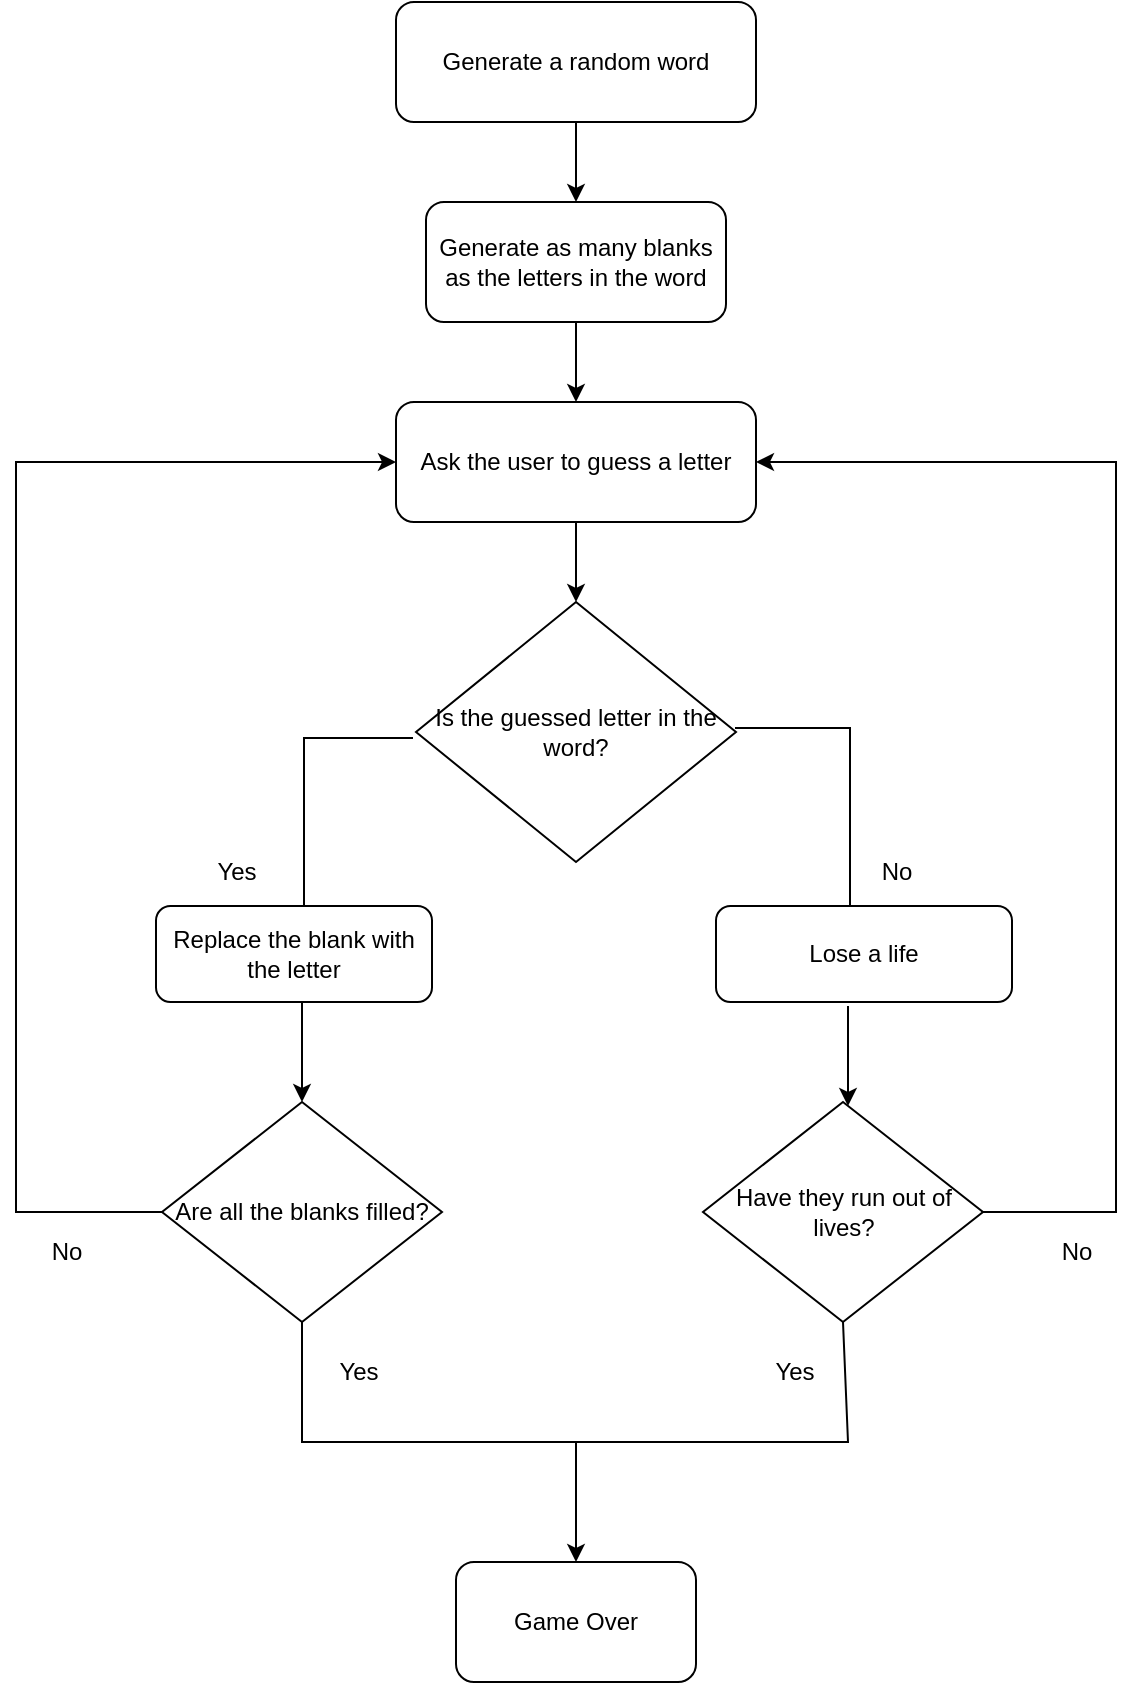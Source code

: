 <mxfile version="22.1.18" type="device">
  <diagram name="Page-1" id="bBGwkZQmWt4cSljStsyh">
    <mxGraphModel dx="863" dy="500" grid="1" gridSize="10" guides="1" tooltips="1" connect="1" arrows="1" fold="1" page="1" pageScale="1" pageWidth="850" pageHeight="1100" math="0" shadow="0">
      <root>
        <mxCell id="0" />
        <mxCell id="1" parent="0" />
        <mxCell id="EQvNfwffd4W0tMNZh4VS-3" style="edgeStyle=orthogonalEdgeStyle;rounded=0;orthogonalLoop=1;jettySize=auto;html=1;exitX=0.5;exitY=1;exitDx=0;exitDy=0;" parent="1" source="EQvNfwffd4W0tMNZh4VS-1" edge="1">
          <mxGeometry relative="1" as="geometry">
            <mxPoint x="400" y="130" as="targetPoint" />
          </mxGeometry>
        </mxCell>
        <mxCell id="EQvNfwffd4W0tMNZh4VS-1" value="Generate a random word" style="rounded=1;whiteSpace=wrap;html=1;" parent="1" vertex="1">
          <mxGeometry x="310" y="30" width="180" height="60" as="geometry" />
        </mxCell>
        <mxCell id="EQvNfwffd4W0tMNZh4VS-5" style="edgeStyle=orthogonalEdgeStyle;rounded=0;orthogonalLoop=1;jettySize=auto;html=1;exitX=0.5;exitY=1;exitDx=0;exitDy=0;" parent="1" source="EQvNfwffd4W0tMNZh4VS-4" edge="1">
          <mxGeometry relative="1" as="geometry">
            <mxPoint x="400" y="230" as="targetPoint" />
          </mxGeometry>
        </mxCell>
        <mxCell id="EQvNfwffd4W0tMNZh4VS-4" value="Generate as many blanks as the letters in the word" style="rounded=1;whiteSpace=wrap;html=1;" parent="1" vertex="1">
          <mxGeometry x="325" y="130" width="150" height="60" as="geometry" />
        </mxCell>
        <mxCell id="EQvNfwffd4W0tMNZh4VS-7" style="edgeStyle=orthogonalEdgeStyle;rounded=0;orthogonalLoop=1;jettySize=auto;html=1;exitX=0.5;exitY=1;exitDx=0;exitDy=0;" parent="1" source="EQvNfwffd4W0tMNZh4VS-6" edge="1">
          <mxGeometry relative="1" as="geometry">
            <mxPoint x="400" y="330" as="targetPoint" />
          </mxGeometry>
        </mxCell>
        <mxCell id="EQvNfwffd4W0tMNZh4VS-6" value="Ask the user to guess a letter" style="rounded=1;whiteSpace=wrap;html=1;" parent="1" vertex="1">
          <mxGeometry x="310" y="230" width="180" height="60" as="geometry" />
        </mxCell>
        <mxCell id="EQvNfwffd4W0tMNZh4VS-8" value="Is the guessed letter in the word?" style="rhombus;whiteSpace=wrap;html=1;rotation=0;" parent="1" vertex="1">
          <mxGeometry x="320" y="330" width="160" height="130" as="geometry" />
        </mxCell>
        <mxCell id="EQvNfwffd4W0tMNZh4VS-14" value="" style="shape=partialRectangle;whiteSpace=wrap;html=1;top=0;left=0;fillColor=none;rotation=-90;" parent="1" vertex="1">
          <mxGeometry x="463.5" y="409.5" width="90" height="57" as="geometry" />
        </mxCell>
        <mxCell id="EQvNfwffd4W0tMNZh4VS-15" value="" style="shape=partialRectangle;whiteSpace=wrap;html=1;top=0;left=0;fillColor=none;rotation=-180;" parent="1" vertex="1">
          <mxGeometry x="264" y="398" width="54" height="84" as="geometry" />
        </mxCell>
        <mxCell id="EQvNfwffd4W0tMNZh4VS-18" style="edgeStyle=orthogonalEdgeStyle;rounded=0;orthogonalLoop=1;jettySize=auto;html=1;exitX=0.5;exitY=1;exitDx=0;exitDy=0;" parent="1" edge="1">
          <mxGeometry relative="1" as="geometry">
            <mxPoint x="263" y="580" as="targetPoint" />
            <mxPoint x="263" y="530" as="sourcePoint" />
          </mxGeometry>
        </mxCell>
        <mxCell id="EQvNfwffd4W0tMNZh4VS-16" value="Replace the blank with the letter" style="rounded=1;whiteSpace=wrap;html=1;" parent="1" vertex="1">
          <mxGeometry x="190" y="482" width="138" height="48" as="geometry" />
        </mxCell>
        <mxCell id="EQvNfwffd4W0tMNZh4VS-17" value="Lose a life" style="rounded=1;whiteSpace=wrap;html=1;" parent="1" vertex="1">
          <mxGeometry x="470" y="482" width="148" height="48" as="geometry" />
        </mxCell>
        <mxCell id="EQvNfwffd4W0tMNZh4VS-19" style="edgeStyle=orthogonalEdgeStyle;rounded=0;orthogonalLoop=1;jettySize=auto;html=1;exitX=0.5;exitY=1;exitDx=0;exitDy=0;" parent="1" edge="1">
          <mxGeometry relative="1" as="geometry">
            <mxPoint x="536" y="582" as="targetPoint" />
            <mxPoint x="536" y="532" as="sourcePoint" />
          </mxGeometry>
        </mxCell>
        <mxCell id="EQvNfwffd4W0tMNZh4VS-22" style="edgeStyle=orthogonalEdgeStyle;rounded=0;orthogonalLoop=1;jettySize=auto;html=1;exitX=0;exitY=0.5;exitDx=0;exitDy=0;entryX=0;entryY=0.5;entryDx=0;entryDy=0;" parent="1" source="EQvNfwffd4W0tMNZh4VS-20" target="EQvNfwffd4W0tMNZh4VS-6" edge="1">
          <mxGeometry relative="1" as="geometry">
            <mxPoint x="90" y="260" as="targetPoint" />
            <Array as="points">
              <mxPoint x="120" y="635" />
              <mxPoint x="120" y="260" />
            </Array>
          </mxGeometry>
        </mxCell>
        <mxCell id="EQvNfwffd4W0tMNZh4VS-20" value="Are all the blanks filled?" style="rhombus;whiteSpace=wrap;html=1;rotation=0;" parent="1" vertex="1">
          <mxGeometry x="193" y="580" width="140" height="110" as="geometry" />
        </mxCell>
        <mxCell id="EQvNfwffd4W0tMNZh4VS-21" value="Have they run out of lives?" style="rhombus;whiteSpace=wrap;html=1;rotation=0;" parent="1" vertex="1">
          <mxGeometry x="463.5" y="580" width="140" height="110" as="geometry" />
        </mxCell>
        <mxCell id="EQvNfwffd4W0tMNZh4VS-23" style="edgeStyle=orthogonalEdgeStyle;rounded=0;orthogonalLoop=1;jettySize=auto;html=1;entryX=1;entryY=0.5;entryDx=0;entryDy=0;" parent="1" target="EQvNfwffd4W0tMNZh4VS-6" edge="1">
          <mxGeometry relative="1" as="geometry">
            <mxPoint x="580" y="260" as="targetPoint" />
            <mxPoint x="602.773" y="635" as="sourcePoint" />
            <Array as="points">
              <mxPoint x="670" y="635" />
              <mxPoint x="670" y="260" />
            </Array>
          </mxGeometry>
        </mxCell>
        <mxCell id="EQvNfwffd4W0tMNZh4VS-25" value="" style="endArrow=none;html=1;rounded=0;exitX=0.5;exitY=1;exitDx=0;exitDy=0;entryX=0.5;entryY=1;entryDx=0;entryDy=0;" parent="1" source="EQvNfwffd4W0tMNZh4VS-20" target="EQvNfwffd4W0tMNZh4VS-21" edge="1">
          <mxGeometry width="50" height="50" relative="1" as="geometry">
            <mxPoint x="260" y="740" as="sourcePoint" />
            <mxPoint x="540" y="740" as="targetPoint" />
            <Array as="points">
              <mxPoint x="263" y="750" />
              <mxPoint x="400" y="750" />
              <mxPoint x="536" y="750" />
            </Array>
          </mxGeometry>
        </mxCell>
        <mxCell id="EQvNfwffd4W0tMNZh4VS-26" value="No" style="text;html=1;align=center;verticalAlign=middle;resizable=0;points=[];autosize=1;strokeColor=none;fillColor=none;" parent="1" vertex="1">
          <mxGeometry x="125" y="640" width="40" height="30" as="geometry" />
        </mxCell>
        <mxCell id="EQvNfwffd4W0tMNZh4VS-27" value="No" style="text;html=1;align=center;verticalAlign=middle;resizable=0;points=[];autosize=1;strokeColor=none;fillColor=none;" parent="1" vertex="1">
          <mxGeometry x="630" y="640" width="40" height="30" as="geometry" />
        </mxCell>
        <mxCell id="EQvNfwffd4W0tMNZh4VS-28" value="Yes" style="text;html=1;align=center;verticalAlign=middle;resizable=0;points=[];autosize=1;strokeColor=none;fillColor=none;" parent="1" vertex="1">
          <mxGeometry x="271" y="700" width="40" height="30" as="geometry" />
        </mxCell>
        <mxCell id="EQvNfwffd4W0tMNZh4VS-29" value="Yes" style="text;html=1;align=center;verticalAlign=middle;resizable=0;points=[];autosize=1;strokeColor=none;fillColor=none;" parent="1" vertex="1">
          <mxGeometry x="488.5" y="700" width="40" height="30" as="geometry" />
        </mxCell>
        <mxCell id="EQvNfwffd4W0tMNZh4VS-30" value="Yes" style="text;html=1;align=center;verticalAlign=middle;resizable=0;points=[];autosize=1;strokeColor=none;fillColor=none;" parent="1" vertex="1">
          <mxGeometry x="210" y="450" width="40" height="30" as="geometry" />
        </mxCell>
        <mxCell id="EQvNfwffd4W0tMNZh4VS-31" value="No" style="text;html=1;align=center;verticalAlign=middle;resizable=0;points=[];autosize=1;strokeColor=none;fillColor=none;" parent="1" vertex="1">
          <mxGeometry x="540" y="450" width="40" height="30" as="geometry" />
        </mxCell>
        <mxCell id="EQvNfwffd4W0tMNZh4VS-33" value="Game Over" style="rounded=1;whiteSpace=wrap;html=1;" parent="1" vertex="1">
          <mxGeometry x="340" y="810" width="120" height="60" as="geometry" />
        </mxCell>
        <mxCell id="EQvNfwffd4W0tMNZh4VS-34" value="" style="endArrow=classic;html=1;rounded=0;entryX=0.5;entryY=0;entryDx=0;entryDy=0;entryPerimeter=0;" parent="1" target="EQvNfwffd4W0tMNZh4VS-33" edge="1">
          <mxGeometry width="50" height="50" relative="1" as="geometry">
            <mxPoint x="400" y="750" as="sourcePoint" />
            <mxPoint x="410" y="800" as="targetPoint" />
          </mxGeometry>
        </mxCell>
      </root>
    </mxGraphModel>
  </diagram>
</mxfile>
